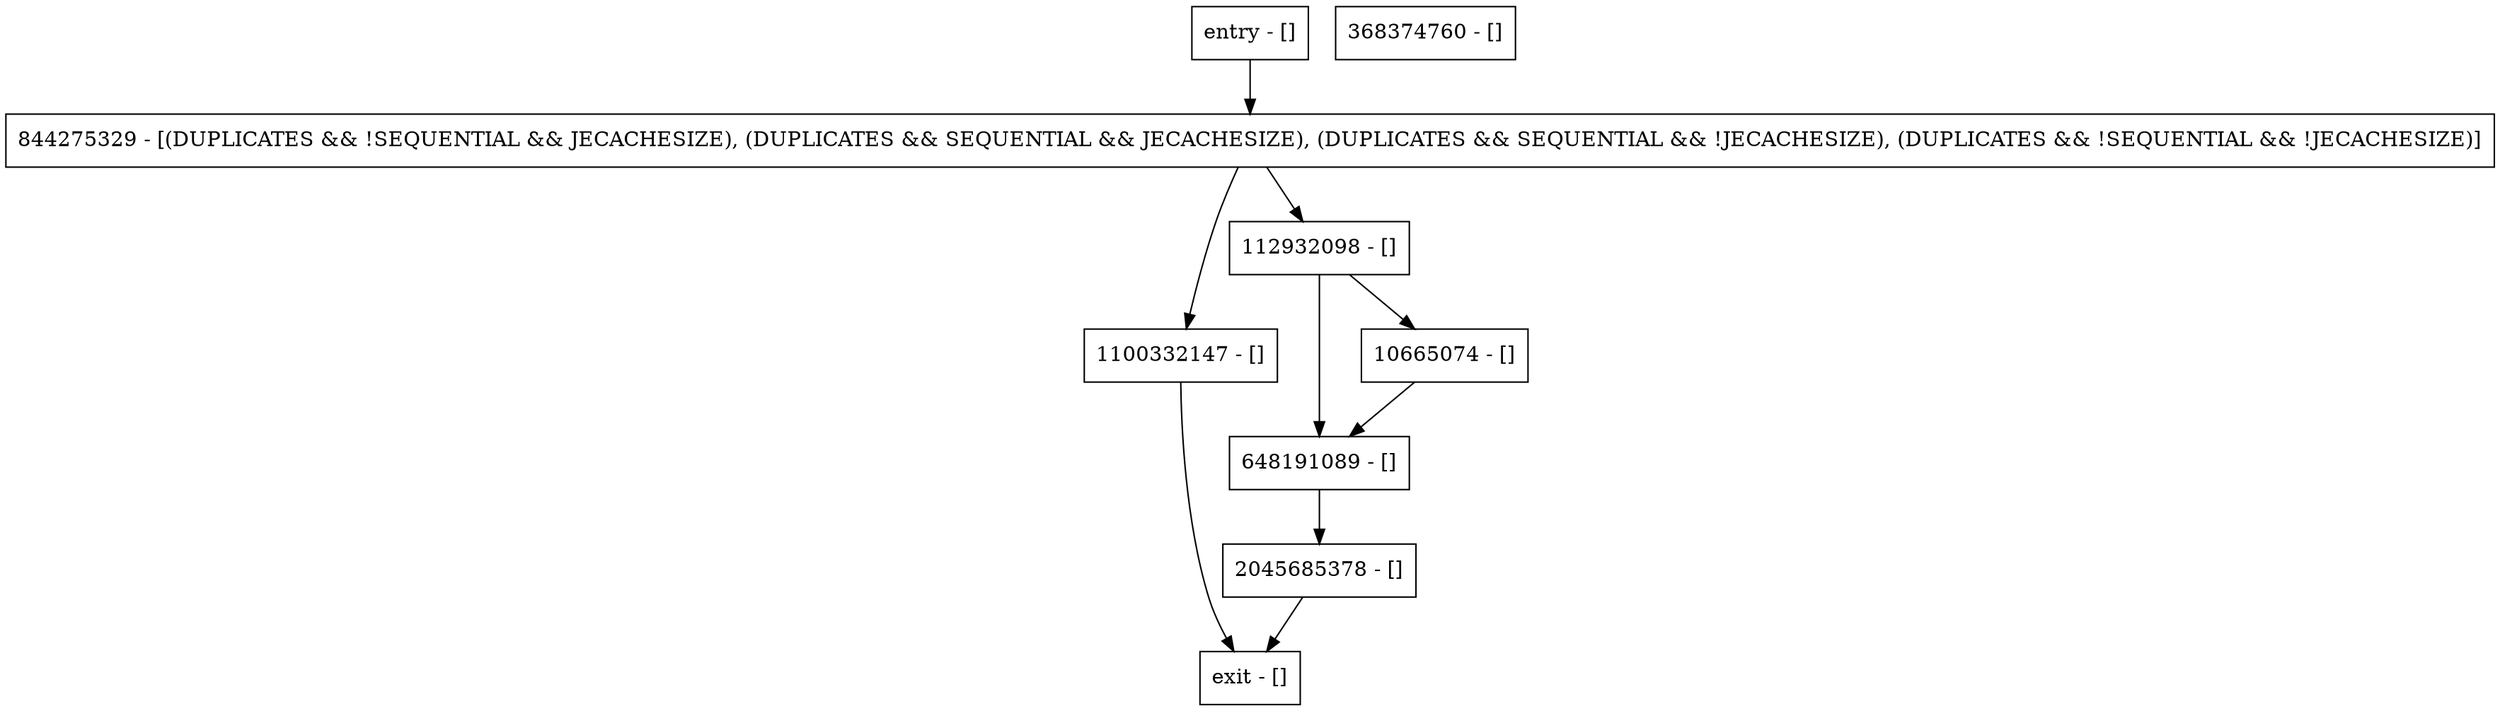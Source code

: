 digraph close {
node [shape=record];
entry [label="entry - []"];
exit [label="exit - []"];
648191089 [label="648191089 - []"];
368374760 [label="368374760 - []"];
2045685378 [label="2045685378 - []"];
844275329 [label="844275329 - [(DUPLICATES && !SEQUENTIAL && JECACHESIZE), (DUPLICATES && SEQUENTIAL && JECACHESIZE), (DUPLICATES && SEQUENTIAL && !JECACHESIZE), (DUPLICATES && !SEQUENTIAL && !JECACHESIZE)]"];
1100332147 [label="1100332147 - []"];
10665074 [label="10665074 - []"];
112932098 [label="112932098 - []"];
entry;
exit;
entry -> 844275329;
648191089 -> 2045685378;
2045685378 -> exit;
844275329 -> 1100332147;
844275329 -> 112932098;
1100332147 -> exit;
10665074 -> 648191089;
112932098 -> 648191089;
112932098 -> 10665074;
}
